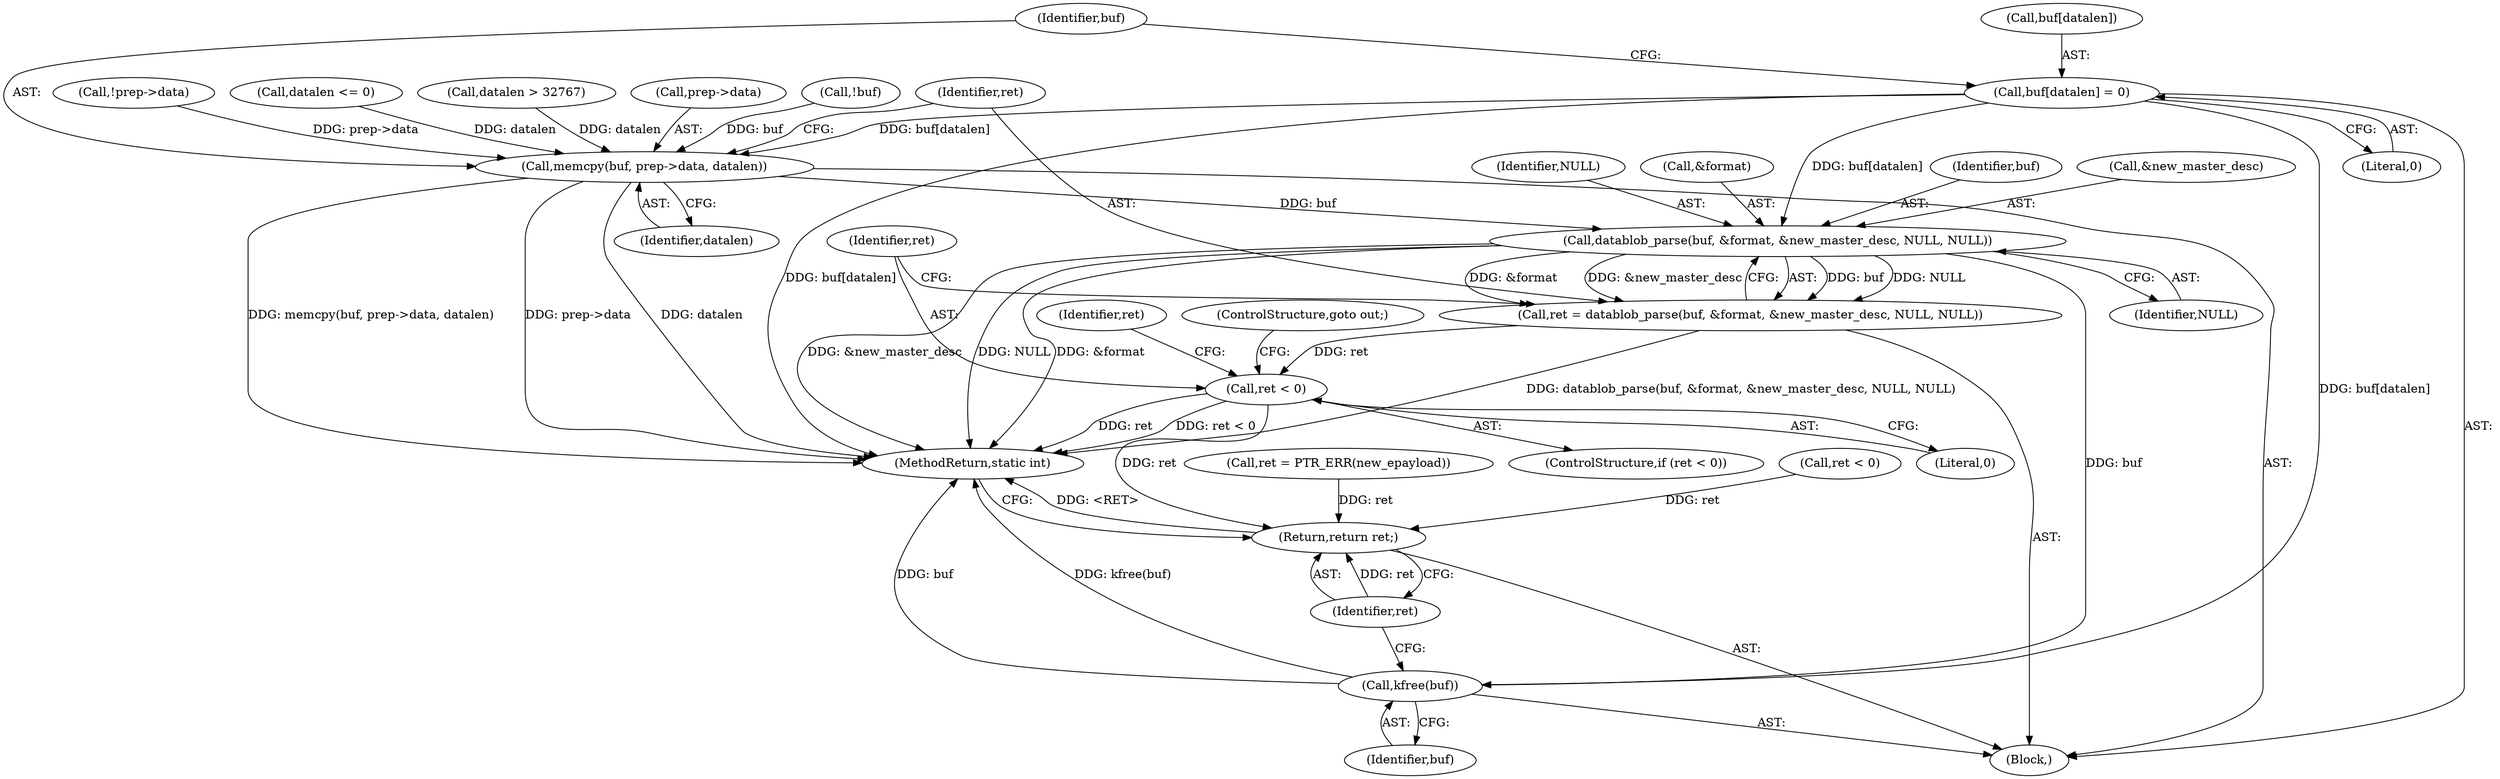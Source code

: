 digraph "0_linux_096fe9eaea40a17e125569f9e657e34cdb6d73bd@pointer" {
"1000173" [label="(Call,buf[datalen] = 0)"];
"1000178" [label="(Call,memcpy(buf, prep->data, datalen))"];
"1000186" [label="(Call,datablob_parse(buf, &format, &new_master_desc, NULL, NULL))"];
"1000184" [label="(Call,ret = datablob_parse(buf, &format, &new_master_desc, NULL, NULL))"];
"1000195" [label="(Call,ret < 0)"];
"1000270" [label="(Return,return ret;)"];
"1000268" [label="(Call,kfree(buf))"];
"1000153" [label="(Call,!prep->data)"];
"1000195" [label="(Call,ret < 0)"];
"1000186" [label="(Call,datablob_parse(buf, &format, &new_master_desc, NULL, NULL))"];
"1000271" [label="(Identifier,ret)"];
"1000174" [label="(Call,buf[datalen])"];
"1000146" [label="(Call,datalen <= 0)"];
"1000103" [label="(Block,)"];
"1000194" [label="(ControlStructure,if (ret < 0))"];
"1000198" [label="(ControlStructure,goto out;)"];
"1000226" [label="(Call,ret = PTR_ERR(new_epayload))"];
"1000173" [label="(Call,buf[datalen] = 0)"];
"1000177" [label="(Literal,0)"];
"1000196" [label="(Identifier,ret)"];
"1000187" [label="(Identifier,buf)"];
"1000197" [label="(Literal,0)"];
"1000193" [label="(Identifier,NULL)"];
"1000190" [label="(Call,&new_master_desc)"];
"1000270" [label="(Return,return ret;)"];
"1000150" [label="(Call,datalen > 32767)"];
"1000272" [label="(MethodReturn,static int)"];
"1000185" [label="(Identifier,ret)"];
"1000200" [label="(Identifier,ret)"];
"1000183" [label="(Identifier,datalen)"];
"1000180" [label="(Call,prep->data)"];
"1000168" [label="(Call,!buf)"];
"1000269" [label="(Identifier,buf)"];
"1000184" [label="(Call,ret = datablob_parse(buf, &format, &new_master_desc, NULL, NULL))"];
"1000192" [label="(Identifier,NULL)"];
"1000178" [label="(Call,memcpy(buf, prep->data, datalen))"];
"1000179" [label="(Identifier,buf)"];
"1000188" [label="(Call,&format)"];
"1000268" [label="(Call,kfree(buf))"];
"1000207" [label="(Call,ret < 0)"];
"1000173" -> "1000103"  [label="AST: "];
"1000173" -> "1000177"  [label="CFG: "];
"1000174" -> "1000173"  [label="AST: "];
"1000177" -> "1000173"  [label="AST: "];
"1000179" -> "1000173"  [label="CFG: "];
"1000173" -> "1000272"  [label="DDG: buf[datalen]"];
"1000173" -> "1000178"  [label="DDG: buf[datalen]"];
"1000173" -> "1000186"  [label="DDG: buf[datalen]"];
"1000173" -> "1000268"  [label="DDG: buf[datalen]"];
"1000178" -> "1000103"  [label="AST: "];
"1000178" -> "1000183"  [label="CFG: "];
"1000179" -> "1000178"  [label="AST: "];
"1000180" -> "1000178"  [label="AST: "];
"1000183" -> "1000178"  [label="AST: "];
"1000185" -> "1000178"  [label="CFG: "];
"1000178" -> "1000272"  [label="DDG: memcpy(buf, prep->data, datalen)"];
"1000178" -> "1000272"  [label="DDG: prep->data"];
"1000178" -> "1000272"  [label="DDG: datalen"];
"1000168" -> "1000178"  [label="DDG: buf"];
"1000153" -> "1000178"  [label="DDG: prep->data"];
"1000150" -> "1000178"  [label="DDG: datalen"];
"1000146" -> "1000178"  [label="DDG: datalen"];
"1000178" -> "1000186"  [label="DDG: buf"];
"1000186" -> "1000184"  [label="AST: "];
"1000186" -> "1000193"  [label="CFG: "];
"1000187" -> "1000186"  [label="AST: "];
"1000188" -> "1000186"  [label="AST: "];
"1000190" -> "1000186"  [label="AST: "];
"1000192" -> "1000186"  [label="AST: "];
"1000193" -> "1000186"  [label="AST: "];
"1000184" -> "1000186"  [label="CFG: "];
"1000186" -> "1000272"  [label="DDG: &format"];
"1000186" -> "1000272"  [label="DDG: &new_master_desc"];
"1000186" -> "1000272"  [label="DDG: NULL"];
"1000186" -> "1000184"  [label="DDG: buf"];
"1000186" -> "1000184"  [label="DDG: NULL"];
"1000186" -> "1000184"  [label="DDG: &format"];
"1000186" -> "1000184"  [label="DDG: &new_master_desc"];
"1000186" -> "1000268"  [label="DDG: buf"];
"1000184" -> "1000103"  [label="AST: "];
"1000185" -> "1000184"  [label="AST: "];
"1000196" -> "1000184"  [label="CFG: "];
"1000184" -> "1000272"  [label="DDG: datablob_parse(buf, &format, &new_master_desc, NULL, NULL)"];
"1000184" -> "1000195"  [label="DDG: ret"];
"1000195" -> "1000194"  [label="AST: "];
"1000195" -> "1000197"  [label="CFG: "];
"1000196" -> "1000195"  [label="AST: "];
"1000197" -> "1000195"  [label="AST: "];
"1000198" -> "1000195"  [label="CFG: "];
"1000200" -> "1000195"  [label="CFG: "];
"1000195" -> "1000272"  [label="DDG: ret < 0"];
"1000195" -> "1000272"  [label="DDG: ret"];
"1000195" -> "1000270"  [label="DDG: ret"];
"1000270" -> "1000103"  [label="AST: "];
"1000270" -> "1000271"  [label="CFG: "];
"1000271" -> "1000270"  [label="AST: "];
"1000272" -> "1000270"  [label="CFG: "];
"1000270" -> "1000272"  [label="DDG: <RET>"];
"1000271" -> "1000270"  [label="DDG: ret"];
"1000226" -> "1000270"  [label="DDG: ret"];
"1000207" -> "1000270"  [label="DDG: ret"];
"1000268" -> "1000103"  [label="AST: "];
"1000268" -> "1000269"  [label="CFG: "];
"1000269" -> "1000268"  [label="AST: "];
"1000271" -> "1000268"  [label="CFG: "];
"1000268" -> "1000272"  [label="DDG: buf"];
"1000268" -> "1000272"  [label="DDG: kfree(buf)"];
}
